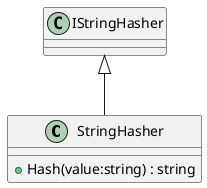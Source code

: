 @startuml
class StringHasher {
    + Hash(value:string) : string
}
IStringHasher <|-- StringHasher
@enduml
